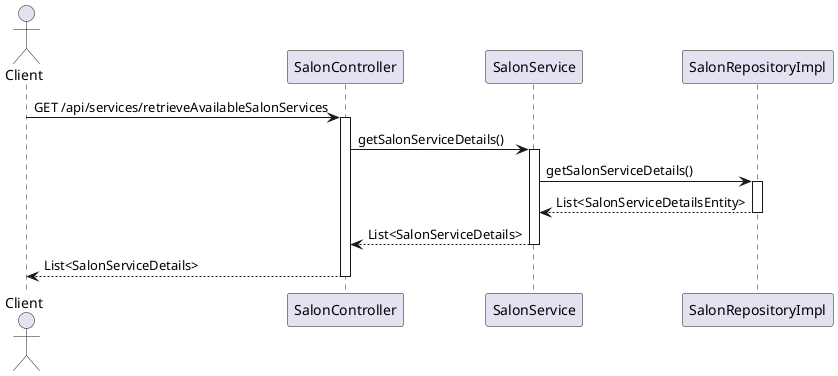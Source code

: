 @startuml
actor Client
participant "SalonController" as C
participant "SalonService" as S
participant "SalonRepositoryImpl" as R

Client -> C: GET /api/services/retrieveAvailableSalonServices
activate C
C -> S: getSalonServiceDetails()
activate S
S -> R: getSalonServiceDetails()
activate R
R --> S: List<SalonServiceDetailsEntity>
deactivate R
S --> C: List<SalonServiceDetails>
deactivate S
C --> Client: List<SalonServiceDetails>
deactivate C
@enduml